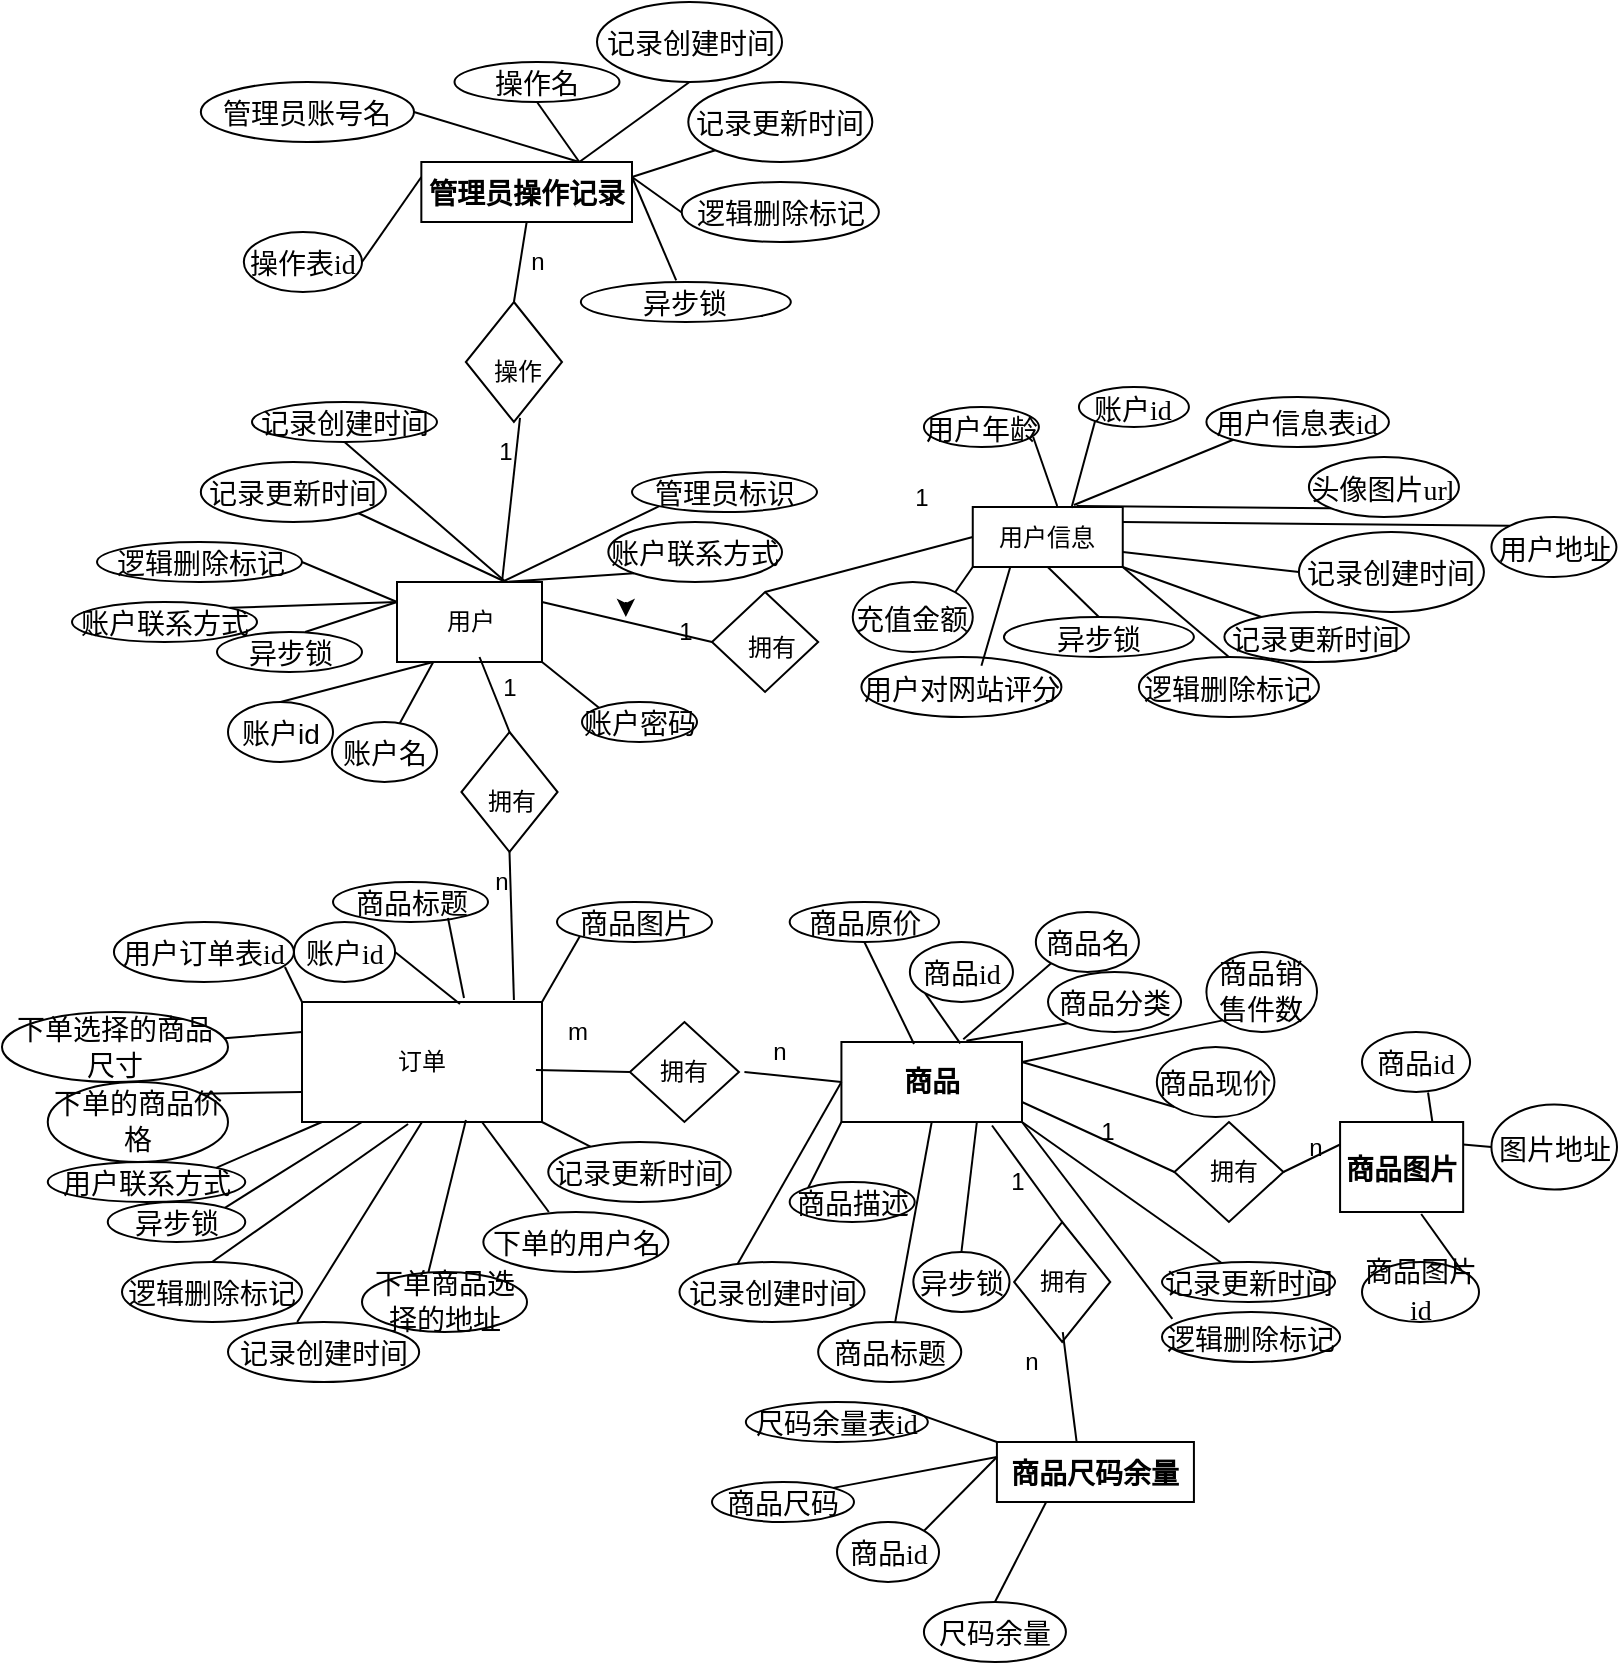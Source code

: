 <mxfile version="16.5.1" type="device"><diagram id="R2lEEEUBdFMjLlhIrx00" name="Page-1"><mxGraphModel dx="1139" dy="856" grid="1" gridSize="10" guides="1" tooltips="1" connect="1" arrows="1" fold="1" page="1" pageScale="1" pageWidth="850" pageHeight="1100" math="0" shadow="0" extFonts="Permanent Marker^https://fonts.googleapis.com/css?family=Permanent+Marker"><root><mxCell id="0"/><mxCell id="1" parent="0"/><mxCell id="d8ivQ2dMk-lXe_1JX9zp-1" value="用户" style="rounded=0;whiteSpace=wrap;html=1;" parent="1" vertex="1"><mxGeometry x="207.5" y="490" width="72.5" height="40" as="geometry"/></mxCell><mxCell id="d8ivQ2dMk-lXe_1JX9zp-4" value="" style="endArrow=none;html=1;rounded=0;entryX=0.25;entryY=1;entryDx=0;entryDy=0;exitX=0.5;exitY=0;exitDx=0;exitDy=0;" parent="1" source="d8ivQ2dMk-lXe_1JX9zp-5" target="d8ivQ2dMk-lXe_1JX9zp-1" edge="1"><mxGeometry width="50" height="50" relative="1" as="geometry"><mxPoint x="207.5" y="670" as="sourcePoint"/><mxPoint x="477.5" y="690" as="targetPoint"/></mxGeometry></mxCell><mxCell id="d8ivQ2dMk-lXe_1JX9zp-5" value="&lt;span style=&quot;font-size: 10.5pt&quot;&gt;账户id&lt;/span&gt;&lt;span style=&quot;font-size: medium&quot;&gt;&lt;/span&gt;" style="ellipse;whiteSpace=wrap;html=1;" parent="1" vertex="1"><mxGeometry x="123" y="550" width="52.5" height="30" as="geometry"/></mxCell><mxCell id="d8ivQ2dMk-lXe_1JX9zp-6" value="&lt;span style=&quot;font-size: 10.5pt&quot;&gt;账户名&lt;/span&gt;&lt;span style=&quot;font-size: medium&quot;&gt;&lt;/span&gt;" style="ellipse;whiteSpace=wrap;html=1;" parent="1" vertex="1"><mxGeometry x="175" y="560" width="52.5" height="30" as="geometry"/></mxCell><mxCell id="d8ivQ2dMk-lXe_1JX9zp-7" value="&lt;span style=&quot;font-size: 10.5pt&quot;&gt;账户密码&lt;/span&gt;&lt;span style=&quot;font-size: medium&quot;&gt;&lt;/span&gt;" style="ellipse;whiteSpace=wrap;html=1;" parent="1" vertex="1"><mxGeometry x="300" y="550" width="57.5" height="20" as="geometry"/></mxCell><mxCell id="d8ivQ2dMk-lXe_1JX9zp-8" value="&lt;span style=&quot;font-size: 10.5pt&quot;&gt;账户联系方式&lt;/span&gt;&lt;span style=&quot;font-size: medium&quot;&gt;&lt;/span&gt;" style="ellipse;whiteSpace=wrap;html=1;" parent="1" vertex="1"><mxGeometry x="313.17" y="460" width="86.83" height="30" as="geometry"/></mxCell><mxCell id="d8ivQ2dMk-lXe_1JX9zp-9" value="" style="endArrow=none;html=1;rounded=0;entryX=0.25;entryY=1;entryDx=0;entryDy=0;" parent="1" source="d8ivQ2dMk-lXe_1JX9zp-6" edge="1" target="d8ivQ2dMk-lXe_1JX9zp-1"><mxGeometry width="50" height="50" relative="1" as="geometry"><mxPoint x="117.5" y="640" as="sourcePoint"/><mxPoint x="237.5" y="550" as="targetPoint"/></mxGeometry></mxCell><mxCell id="d8ivQ2dMk-lXe_1JX9zp-10" value="" style="endArrow=none;html=1;rounded=0;exitX=0;exitY=0;exitDx=0;exitDy=0;entryX=1;entryY=1;entryDx=0;entryDy=0;" parent="1" source="d8ivQ2dMk-lXe_1JX9zp-7" target="d8ivQ2dMk-lXe_1JX9zp-1" edge="1"><mxGeometry width="50" height="50" relative="1" as="geometry"><mxPoint x="127.5" y="650" as="sourcePoint"/><mxPoint x="247.5" y="540" as="targetPoint"/></mxGeometry></mxCell><mxCell id="d8ivQ2dMk-lXe_1JX9zp-11" value="" style="endArrow=none;html=1;rounded=0;entryX=0.75;entryY=0;entryDx=0;entryDy=0;exitX=0;exitY=1;exitDx=0;exitDy=0;" parent="1" source="d8ivQ2dMk-lXe_1JX9zp-8" target="d8ivQ2dMk-lXe_1JX9zp-1" edge="1"><mxGeometry width="50" height="50" relative="1" as="geometry"><mxPoint x="137.5" y="660" as="sourcePoint"/><mxPoint x="257.5" y="580" as="targetPoint"/></mxGeometry></mxCell><mxCell id="d8ivQ2dMk-lXe_1JX9zp-12" value="&lt;span style=&quot;font-size: 10.5pt&quot;&gt;管理员标识&lt;/span&gt;&lt;span style=&quot;font-size: medium&quot;&gt;&lt;/span&gt;" style="ellipse;whiteSpace=wrap;html=1;" parent="1" vertex="1"><mxGeometry x="325" y="435" width="92.5" height="20" as="geometry"/></mxCell><mxCell id="d8ivQ2dMk-lXe_1JX9zp-13" value="" style="endArrow=none;html=1;rounded=0;exitX=0;exitY=1;exitDx=0;exitDy=0;" parent="1" source="d8ivQ2dMk-lXe_1JX9zp-12" edge="1"><mxGeometry width="50" height="50" relative="1" as="geometry"><mxPoint x="307.5" y="430" as="sourcePoint"/><mxPoint x="260" y="490" as="targetPoint"/></mxGeometry></mxCell><mxCell id="d8ivQ2dMk-lXe_1JX9zp-14" value="&lt;span style=&quot;font-size: 10.5pt&quot;&gt;逻辑删除标记&lt;/span&gt;&lt;span style=&quot;font-size: medium&quot;&gt;&lt;/span&gt;" style="ellipse;whiteSpace=wrap;html=1;" parent="1" vertex="1"><mxGeometry x="57.5" y="470" width="102.5" height="20" as="geometry"/></mxCell><mxCell id="d8ivQ2dMk-lXe_1JX9zp-15" value="" style="endArrow=none;html=1;rounded=0;entryX=0;entryY=0.25;entryDx=0;entryDy=0;exitX=1;exitY=0.5;exitDx=0;exitDy=0;" parent="1" source="d8ivQ2dMk-lXe_1JX9zp-14" target="d8ivQ2dMk-lXe_1JX9zp-1" edge="1"><mxGeometry width="50" height="50" relative="1" as="geometry"><mxPoint x="355.46" y="743" as="sourcePoint"/><mxPoint x="537.5" y="627" as="targetPoint"/></mxGeometry></mxCell><mxCell id="d8ivQ2dMk-lXe_1JX9zp-16" value="&lt;span style=&quot;font-size: 10.5pt&quot;&gt;账户联系方式&lt;/span&gt;&lt;span style=&quot;font-size: medium&quot;&gt;&lt;/span&gt;" style="ellipse;whiteSpace=wrap;html=1;" parent="1" vertex="1"><mxGeometry x="45" y="500" width="92.5" height="20" as="geometry"/></mxCell><mxCell id="d8ivQ2dMk-lXe_1JX9zp-17" value="" style="endArrow=none;html=1;rounded=0;exitX=1;exitY=0;exitDx=0;exitDy=0;entryX=0;entryY=0.25;entryDx=0;entryDy=0;" parent="1" source="d8ivQ2dMk-lXe_1JX9zp-16" target="d8ivQ2dMk-lXe_1JX9zp-1" edge="1"><mxGeometry width="50" height="50" relative="1" as="geometry"><mxPoint x="235.46" y="799" as="sourcePoint"/><mxPoint x="417.5" y="683" as="targetPoint"/></mxGeometry></mxCell><mxCell id="d8ivQ2dMk-lXe_1JX9zp-18" value="&lt;span style=&quot;font-size: 10.5pt&quot;&gt;记录更新时间&lt;/span&gt;&lt;span style=&quot;font-size: medium&quot;&gt;&lt;/span&gt;" style="ellipse;whiteSpace=wrap;html=1;" parent="1" vertex="1"><mxGeometry x="109.42" y="430" width="92.5" height="30" as="geometry"/></mxCell><mxCell id="d8ivQ2dMk-lXe_1JX9zp-19" value="" style="endArrow=none;html=1;rounded=0;entryX=0.75;entryY=0;entryDx=0;entryDy=0;exitX=1;exitY=1;exitDx=0;exitDy=0;" parent="1" source="d8ivQ2dMk-lXe_1JX9zp-18" target="d8ivQ2dMk-lXe_1JX9zp-1" edge="1"><mxGeometry width="50" height="50" relative="1" as="geometry"><mxPoint x="364.44" y="636" as="sourcePoint"/><mxPoint x="546.48" y="520" as="targetPoint"/></mxGeometry></mxCell><mxCell id="d8ivQ2dMk-lXe_1JX9zp-20" value="&lt;span style=&quot;font-size: 10.5pt&quot;&gt;记录创建时间&lt;/span&gt;&lt;span style=&quot;font-size: medium&quot;&gt;&lt;/span&gt;" style="ellipse;whiteSpace=wrap;html=1;" parent="1" vertex="1"><mxGeometry x="135" y="400" width="92.5" height="20" as="geometry"/></mxCell><mxCell id="d8ivQ2dMk-lXe_1JX9zp-21" value="" style="endArrow=none;html=1;rounded=0;entryX=0.75;entryY=0;entryDx=0;entryDy=0;exitX=0.5;exitY=1;exitDx=0;exitDy=0;" parent="1" source="d8ivQ2dMk-lXe_1JX9zp-20" target="d8ivQ2dMk-lXe_1JX9zp-1" edge="1"><mxGeometry width="50" height="50" relative="1" as="geometry"><mxPoint x="395.46" y="566" as="sourcePoint"/><mxPoint x="577.5" y="450" as="targetPoint"/><Array as="points"/></mxGeometry></mxCell><mxCell id="d8ivQ2dMk-lXe_1JX9zp-22" value="&lt;span style=&quot;font-size: 10.5pt&quot;&gt;异步锁&lt;/span&gt;&lt;span style=&quot;font-size: medium&quot;&gt;&lt;/span&gt;" style="ellipse;whiteSpace=wrap;html=1;" parent="1" vertex="1"><mxGeometry x="117.5" y="515" width="72.5" height="20" as="geometry"/></mxCell><mxCell id="d8ivQ2dMk-lXe_1JX9zp-23" value="" style="endArrow=none;html=1;rounded=0;entryX=0;entryY=0.25;entryDx=0;entryDy=0;exitX=0.608;exitY=0;exitDx=0;exitDy=0;exitPerimeter=0;" parent="1" source="d8ivQ2dMk-lXe_1JX9zp-22" target="d8ivQ2dMk-lXe_1JX9zp-1" edge="1"><mxGeometry width="50" height="50" relative="1" as="geometry"><mxPoint x="165.46" y="946" as="sourcePoint"/><mxPoint x="347.5" y="830" as="targetPoint"/></mxGeometry></mxCell><mxCell id="d8ivQ2dMk-lXe_1JX9zp-24" value="用户信息" style="rounded=0;whiteSpace=wrap;html=1;" parent="1" vertex="1"><mxGeometry x="495.38" y="452.5" width="75" height="30" as="geometry"/></mxCell><mxCell id="d8ivQ2dMk-lXe_1JX9zp-25" value="&lt;span style=&quot;font-size: 10.5pt&quot;&gt;账户&lt;/span&gt;&lt;span lang=&quot;EN-US&quot; style=&quot;font-size: 10.5pt ; font-family: &amp;#34;time new roman&amp;#34; , serif&quot;&gt;id&lt;/span&gt;&lt;span style=&quot;font-size: medium&quot;&gt;&lt;/span&gt;" style="ellipse;whiteSpace=wrap;html=1;" parent="1" vertex="1"><mxGeometry x="548.46" y="392.5" width="55" height="20" as="geometry"/></mxCell><mxCell id="d8ivQ2dMk-lXe_1JX9zp-26" value="" style="endArrow=none;html=1;rounded=0;entryX=0.658;entryY=0.017;entryDx=0;entryDy=0;exitX=0;exitY=1;exitDx=0;exitDy=0;entryPerimeter=0;" parent="1" source="d8ivQ2dMk-lXe_1JX9zp-25" target="d8ivQ2dMk-lXe_1JX9zp-24" edge="1"><mxGeometry width="50" height="50" relative="1" as="geometry"><mxPoint x="370.96" y="542.5" as="sourcePoint"/><mxPoint x="523.46" y="372.5" as="targetPoint"/></mxGeometry></mxCell><mxCell id="d8ivQ2dMk-lXe_1JX9zp-27" value="&lt;span style=&quot;font-size: 10.5pt&quot;&gt;用户信息表&lt;/span&gt;&lt;span lang=&quot;EN-US&quot; style=&quot;font-size: 10.5pt ; font-family: &amp;#34;time new roman&amp;#34; , serif&quot;&gt;id&lt;/span&gt;&lt;span style=&quot;font-size: medium&quot;&gt;&lt;/span&gt;" style="ellipse;whiteSpace=wrap;html=1;" parent="1" vertex="1"><mxGeometry x="612.21" y="397.5" width="91.25" height="25" as="geometry"/></mxCell><mxCell id="d8ivQ2dMk-lXe_1JX9zp-28" value="" style="endArrow=none;html=1;rounded=0;entryX=0.675;entryY=-0.033;entryDx=0;entryDy=0;exitX=0;exitY=1;exitDx=0;exitDy=0;entryPerimeter=0;" parent="1" source="d8ivQ2dMk-lXe_1JX9zp-27" target="d8ivQ2dMk-lXe_1JX9zp-24" edge="1"><mxGeometry width="50" height="50" relative="1" as="geometry"><mxPoint x="418.46" y="582.5" as="sourcePoint"/><mxPoint x="570.96" y="412.5" as="targetPoint"/></mxGeometry></mxCell><mxCell id="d8ivQ2dMk-lXe_1JX9zp-29" value="&lt;span style=&quot;font-size: 10.5pt&quot;&gt;用户地址&lt;/span&gt;&lt;span style=&quot;font-size: medium&quot;&gt;&lt;/span&gt;" style="ellipse;whiteSpace=wrap;html=1;" parent="1" vertex="1"><mxGeometry x="754.71" y="457.5" width="62.5" height="30" as="geometry"/></mxCell><mxCell id="d8ivQ2dMk-lXe_1JX9zp-30" value="" style="endArrow=none;html=1;rounded=0;entryX=1;entryY=0.25;entryDx=0;entryDy=0;exitX=0;exitY=0;exitDx=0;exitDy=0;" parent="1" source="d8ivQ2dMk-lXe_1JX9zp-29" target="d8ivQ2dMk-lXe_1JX9zp-24" edge="1"><mxGeometry width="50" height="50" relative="1" as="geometry"><mxPoint x="763.46" y="450.5" as="sourcePoint"/><mxPoint x="690.96" y="502.5" as="targetPoint"/></mxGeometry></mxCell><mxCell id="d8ivQ2dMk-lXe_1JX9zp-31" value="&lt;span style=&quot;font-size: 10.5pt&quot;&gt;头像图片&lt;/span&gt;&lt;span lang=&quot;EN-US&quot; style=&quot;font-size: 10.5pt ; font-family: &amp;#34;time new roman&amp;#34; , serif&quot;&gt;url&lt;/span&gt;&lt;span style=&quot;font-size: medium&quot;&gt;&lt;/span&gt;" style="ellipse;whiteSpace=wrap;html=1;" parent="1" vertex="1"><mxGeometry x="663.46" y="427.5" width="75" height="30" as="geometry"/></mxCell><mxCell id="d8ivQ2dMk-lXe_1JX9zp-32" value="" style="endArrow=none;html=1;rounded=0;entryX=0.692;entryY=-0.017;entryDx=0;entryDy=0;exitX=0;exitY=1;exitDx=0;exitDy=0;entryPerimeter=0;" parent="1" source="d8ivQ2dMk-lXe_1JX9zp-31" target="d8ivQ2dMk-lXe_1JX9zp-24" edge="1"><mxGeometry width="50" height="50" relative="1" as="geometry"><mxPoint x="578.46" y="582.5" as="sourcePoint"/><mxPoint x="730.96" y="412.5" as="targetPoint"/></mxGeometry></mxCell><mxCell id="d8ivQ2dMk-lXe_1JX9zp-33" value="&lt;span style=&quot;font-size: 10.5pt&quot;&gt;记录创建时间&lt;/span&gt;&lt;span style=&quot;font-size: medium&quot;&gt;&lt;/span&gt;" style="ellipse;whiteSpace=wrap;html=1;" parent="1" vertex="1"><mxGeometry x="658.46" y="465" width="92.5" height="40" as="geometry"/></mxCell><mxCell id="d8ivQ2dMk-lXe_1JX9zp-34" value="" style="endArrow=none;html=1;rounded=0;entryX=1;entryY=0.75;entryDx=0;entryDy=0;exitX=0;exitY=0.5;exitDx=0;exitDy=0;" parent="1" source="d8ivQ2dMk-lXe_1JX9zp-33" target="d8ivQ2dMk-lXe_1JX9zp-24" edge="1"><mxGeometry width="50" height="50" relative="1" as="geometry"><mxPoint x="688.46" y="712.5" as="sourcePoint"/><mxPoint x="840.96" y="542.5" as="targetPoint"/></mxGeometry></mxCell><mxCell id="d8ivQ2dMk-lXe_1JX9zp-35" value="&lt;span style=&quot;font-size: 10.5pt&quot;&gt;记录更新时间&lt;/span&gt;&lt;span style=&quot;font-size: medium&quot;&gt;&lt;/span&gt;" style="ellipse;whiteSpace=wrap;html=1;" parent="1" vertex="1"><mxGeometry x="621.21" y="505" width="92.25" height="25" as="geometry"/></mxCell><mxCell id="d8ivQ2dMk-lXe_1JX9zp-36" value="" style="endArrow=none;html=1;rounded=0;entryX=1;entryY=1;entryDx=0;entryDy=0;" parent="1" source="d8ivQ2dMk-lXe_1JX9zp-35" target="d8ivQ2dMk-lXe_1JX9zp-24" edge="1"><mxGeometry width="50" height="50" relative="1" as="geometry"><mxPoint x="588.46" y="832.5" as="sourcePoint"/><mxPoint x="740.96" y="662.5" as="targetPoint"/></mxGeometry></mxCell><mxCell id="d8ivQ2dMk-lXe_1JX9zp-37" value="&lt;span style=&quot;font-size: 10.5pt&quot;&gt;用户对网站评分&lt;/span&gt;&lt;span style=&quot;font-size: medium&quot;&gt;&lt;/span&gt;" style="ellipse;whiteSpace=wrap;html=1;" parent="1" vertex="1"><mxGeometry x="439.71" y="527.5" width="100" height="30" as="geometry"/></mxCell><mxCell id="d8ivQ2dMk-lXe_1JX9zp-38" value="" style="endArrow=none;html=1;rounded=0;entryX=0.25;entryY=1;entryDx=0;entryDy=0;exitX=0.6;exitY=0.146;exitDx=0;exitDy=0;exitPerimeter=0;" parent="1" source="d8ivQ2dMk-lXe_1JX9zp-37" target="d8ivQ2dMk-lXe_1JX9zp-24" edge="1"><mxGeometry width="50" height="50" relative="1" as="geometry"><mxPoint x="488.46" y="792.5" as="sourcePoint"/><mxPoint x="640.96" y="622.5" as="targetPoint"/></mxGeometry></mxCell><mxCell id="d8ivQ2dMk-lXe_1JX9zp-41" value="&lt;span style=&quot;font-size: 10.5pt&quot;&gt;逻辑删除标记&lt;/span&gt;&lt;span style=&quot;font-size: medium&quot;&gt;&lt;/span&gt;" style="ellipse;whiteSpace=wrap;html=1;" parent="1" vertex="1"><mxGeometry x="578.46" y="527.5" width="90" height="30" as="geometry"/></mxCell><mxCell id="d8ivQ2dMk-lXe_1JX9zp-42" value="" style="endArrow=none;html=1;rounded=0;entryX=1;entryY=1;entryDx=0;entryDy=0;exitX=0.5;exitY=0;exitDx=0;exitDy=0;" parent="1" source="d8ivQ2dMk-lXe_1JX9zp-41" target="d8ivQ2dMk-lXe_1JX9zp-24" edge="1"><mxGeometry width="50" height="50" relative="1" as="geometry"><mxPoint x="442.21" y="922.5" as="sourcePoint"/><mxPoint x="594.71" y="752.5" as="targetPoint"/></mxGeometry></mxCell><mxCell id="d8ivQ2dMk-lXe_1JX9zp-43" value="&lt;span style=&quot;font-size: 10.5pt&quot;&gt;异步锁&lt;/span&gt;&lt;span style=&quot;font-size: medium&quot;&gt;&lt;/span&gt;" style="ellipse;whiteSpace=wrap;html=1;" parent="1" vertex="1"><mxGeometry x="510.96" y="507.5" width="95" height="20" as="geometry"/></mxCell><mxCell id="d8ivQ2dMk-lXe_1JX9zp-44" value="" style="endArrow=none;html=1;rounded=0;entryX=0.5;entryY=1;entryDx=0;entryDy=0;exitX=0.5;exitY=0;exitDx=0;exitDy=0;" parent="1" source="d8ivQ2dMk-lXe_1JX9zp-43" target="d8ivQ2dMk-lXe_1JX9zp-24" edge="1"><mxGeometry width="50" height="50" relative="1" as="geometry"><mxPoint x="738.46" y="892.5" as="sourcePoint"/><mxPoint x="890.96" y="722.5" as="targetPoint"/></mxGeometry></mxCell><mxCell id="d8ivQ2dMk-lXe_1JX9zp-45" value="&lt;span style=&quot;font-size: 10.5pt&quot;&gt;充值金额&lt;/span&gt;&lt;span style=&quot;font-size: medium&quot;&gt;&lt;/span&gt;" style="ellipse;whiteSpace=wrap;html=1;" parent="1" vertex="1"><mxGeometry x="435.38" y="490" width="60" height="35" as="geometry"/></mxCell><mxCell id="d8ivQ2dMk-lXe_1JX9zp-46" value="" style="endArrow=none;html=1;rounded=0;exitX=1;exitY=0;exitDx=0;exitDy=0;entryX=0;entryY=1;entryDx=0;entryDy=0;" parent="1" source="d8ivQ2dMk-lXe_1JX9zp-45" edge="1" target="d8ivQ2dMk-lXe_1JX9zp-24"><mxGeometry width="50" height="50" relative="1" as="geometry"><mxPoint x="288.46" y="782.5" as="sourcePoint"/><mxPoint x="690.96" y="482.5" as="targetPoint"/></mxGeometry></mxCell><mxCell id="d8ivQ2dMk-lXe_1JX9zp-47" value="&lt;span style=&quot;font-size: 10.5pt&quot;&gt;用户年龄&lt;/span&gt;&lt;span style=&quot;font-size: medium&quot;&gt;&lt;/span&gt;" style="ellipse;whiteSpace=wrap;html=1;" parent="1" vertex="1"><mxGeometry x="470.96" y="402.5" width="57.5" height="20" as="geometry"/></mxCell><mxCell id="d8ivQ2dMk-lXe_1JX9zp-48" value="" style="endArrow=none;html=1;rounded=0;entryX=0.563;entryY=-0.017;entryDx=0;entryDy=0;exitX=0.95;exitY=0.75;exitDx=0;exitDy=0;exitPerimeter=0;entryPerimeter=0;" parent="1" source="d8ivQ2dMk-lXe_1JX9zp-47" target="d8ivQ2dMk-lXe_1JX9zp-24" edge="1"><mxGeometry width="50" height="50" relative="1" as="geometry"><mxPoint x="228.46" y="682.5" as="sourcePoint"/><mxPoint x="380.96" y="512.5" as="targetPoint"/></mxGeometry></mxCell><mxCell id="d8ivQ2dMk-lXe_1JX9zp-50" value="&lt;div&gt;订单&lt;/div&gt;&lt;span style=&quot;font-size: medium&quot;&gt;&lt;/span&gt;" style="rounded=0;whiteSpace=wrap;html=1;" parent="1" vertex="1"><mxGeometry x="160" y="700" width="120" height="60" as="geometry"/></mxCell><mxCell id="d8ivQ2dMk-lXe_1JX9zp-51" value="&lt;span style=&quot;font-size: 10.5pt&quot;&gt;账户&lt;/span&gt;&lt;span lang=&quot;EN-US&quot; style=&quot;font-size: 10.5pt ; font-family: &amp;#34;time new roman&amp;#34; , serif&quot;&gt;id&lt;/span&gt;&lt;span style=&quot;font-size: medium&quot;&gt;&lt;/span&gt;" style="ellipse;whiteSpace=wrap;html=1;" parent="1" vertex="1"><mxGeometry x="155.96" y="660" width="50.58" height="30" as="geometry"/></mxCell><mxCell id="d8ivQ2dMk-lXe_1JX9zp-52" value="" style="endArrow=none;html=1;rounded=0;entryX=0.658;entryY=0.017;entryDx=0;entryDy=0;exitX=1;exitY=0.5;exitDx=0;exitDy=0;entryPerimeter=0;" parent="1" source="d8ivQ2dMk-lXe_1JX9zp-51" target="d8ivQ2dMk-lXe_1JX9zp-50" edge="1"><mxGeometry width="50" height="50" relative="1" as="geometry"><mxPoint x="-157.5" y="1020" as="sourcePoint"/><mxPoint x="-5" y="850" as="targetPoint"/></mxGeometry></mxCell><mxCell id="d8ivQ2dMk-lXe_1JX9zp-53" value="&lt;span style=&quot;font-size: 10.5pt&quot;&gt;商品标题&lt;/span&gt;&lt;span style=&quot;font-size: medium&quot;&gt;&lt;/span&gt;" style="ellipse;whiteSpace=wrap;html=1;" parent="1" vertex="1"><mxGeometry x="175.5" y="640" width="77.5" height="20" as="geometry"/></mxCell><mxCell id="d8ivQ2dMk-lXe_1JX9zp-54" value="" style="endArrow=none;html=1;rounded=0;entryX=0.675;entryY=-0.033;entryDx=0;entryDy=0;exitX=0.742;exitY=0.9;exitDx=0;exitDy=0;entryPerimeter=0;exitPerimeter=0;" parent="1" source="d8ivQ2dMk-lXe_1JX9zp-53" target="d8ivQ2dMk-lXe_1JX9zp-50" edge="1"><mxGeometry width="50" height="50" relative="1" as="geometry"><mxPoint x="-110" y="1060" as="sourcePoint"/><mxPoint x="42.5" y="890" as="targetPoint"/></mxGeometry></mxCell><mxCell id="d8ivQ2dMk-lXe_1JX9zp-55" value="&lt;span style=&quot;font-size: 10.5pt&quot;&gt;下单商品选择的地址&lt;/span&gt;&lt;span style=&quot;font-size: medium&quot;&gt;&lt;/span&gt;" style="ellipse;whiteSpace=wrap;html=1;" parent="1" vertex="1"><mxGeometry x="190" y="835" width="82.5" height="30" as="geometry"/></mxCell><mxCell id="d8ivQ2dMk-lXe_1JX9zp-56" value="" style="endArrow=none;html=1;rounded=0;entryX=0.683;entryY=0.983;entryDx=0;entryDy=0;exitX=0.403;exitY=0;exitDx=0;exitDy=0;entryPerimeter=0;exitPerimeter=0;" parent="1" source="d8ivQ2dMk-lXe_1JX9zp-55" target="d8ivQ2dMk-lXe_1JX9zp-50" edge="1"><mxGeometry width="50" height="50" relative="1" as="geometry"><mxPoint x="10" y="1150" as="sourcePoint"/><mxPoint x="162.5" y="980" as="targetPoint"/></mxGeometry></mxCell><mxCell id="d8ivQ2dMk-lXe_1JX9zp-57" value="&lt;span style=&quot;font-size: 10.5pt&quot;&gt;商品图片&lt;/span&gt;&lt;span style=&quot;font-size: medium&quot;&gt;&lt;/span&gt;" style="ellipse;whiteSpace=wrap;html=1;" parent="1" vertex="1"><mxGeometry x="287.5" y="650" width="77.5" height="20" as="geometry"/></mxCell><mxCell id="d8ivQ2dMk-lXe_1JX9zp-58" value="" style="endArrow=none;html=1;rounded=0;entryX=1;entryY=0;entryDx=0;entryDy=0;exitX=0;exitY=1;exitDx=0;exitDy=0;" parent="1" source="d8ivQ2dMk-lXe_1JX9zp-57" target="d8ivQ2dMk-lXe_1JX9zp-50" edge="1"><mxGeometry width="50" height="50" relative="1" as="geometry"><mxPoint x="50" y="1060" as="sourcePoint"/><mxPoint x="202.5" y="890" as="targetPoint"/></mxGeometry></mxCell><mxCell id="d8ivQ2dMk-lXe_1JX9zp-59" value="&lt;span style=&quot;font-size: 10.5pt&quot;&gt;下单的用户名&lt;/span&gt;&lt;span style=&quot;font-size: medium&quot;&gt;&lt;/span&gt;" style="ellipse;whiteSpace=wrap;html=1;" parent="1" vertex="1"><mxGeometry x="250.67" y="805" width="92.5" height="30" as="geometry"/></mxCell><mxCell id="d8ivQ2dMk-lXe_1JX9zp-60" value="" style="endArrow=none;html=1;rounded=0;entryX=0.75;entryY=1;entryDx=0;entryDy=0;exitX=0.354;exitY=0;exitDx=0;exitDy=0;exitPerimeter=0;" parent="1" source="d8ivQ2dMk-lXe_1JX9zp-59" target="d8ivQ2dMk-lXe_1JX9zp-50" edge="1"><mxGeometry width="50" height="50" relative="1" as="geometry"><mxPoint x="160" y="1190" as="sourcePoint"/><mxPoint x="312.5" y="1020" as="targetPoint"/></mxGeometry></mxCell><mxCell id="d8ivQ2dMk-lXe_1JX9zp-61" value="&lt;span style=&quot;font-size: 10.5pt&quot;&gt;记录更新时间&lt;/span&gt;&lt;span style=&quot;font-size: medium&quot;&gt;&lt;/span&gt;" style="ellipse;whiteSpace=wrap;html=1;" parent="1" vertex="1"><mxGeometry x="283.13" y="770" width="91.25" height="30" as="geometry"/></mxCell><mxCell id="d8ivQ2dMk-lXe_1JX9zp-62" value="" style="endArrow=none;html=1;rounded=0;entryX=1;entryY=1;entryDx=0;entryDy=0;" parent="1" source="d8ivQ2dMk-lXe_1JX9zp-61" target="d8ivQ2dMk-lXe_1JX9zp-50" edge="1"><mxGeometry width="50" height="50" relative="1" as="geometry"><mxPoint x="60" y="1310" as="sourcePoint"/><mxPoint x="212.5" y="1140" as="targetPoint"/></mxGeometry></mxCell><mxCell id="d8ivQ2dMk-lXe_1JX9zp-63" value="&lt;span style=&quot;font-size: 10.5pt&quot;&gt;用户联系方式&lt;/span&gt;&lt;span style=&quot;font-size: medium&quot;&gt;&lt;/span&gt;" style="ellipse;whiteSpace=wrap;html=1;" parent="1" vertex="1"><mxGeometry x="32.88" y="780" width="98.75" height="20" as="geometry"/></mxCell><mxCell id="d8ivQ2dMk-lXe_1JX9zp-64" value="" style="endArrow=none;html=1;rounded=0;entryX=0.083;entryY=1;entryDx=0;entryDy=0;exitX=1;exitY=0;exitDx=0;exitDy=0;entryPerimeter=0;" parent="1" source="d8ivQ2dMk-lXe_1JX9zp-63" target="d8ivQ2dMk-lXe_1JX9zp-50" edge="1"><mxGeometry width="50" height="50" relative="1" as="geometry"><mxPoint x="-40" y="1270" as="sourcePoint"/><mxPoint x="112.5" y="1100" as="targetPoint"/></mxGeometry></mxCell><mxCell id="d8ivQ2dMk-lXe_1JX9zp-65" value="&lt;span style=&quot;font-size: 10.5pt&quot;&gt;逻辑删除标记&lt;/span&gt;&lt;span style=&quot;font-size: medium&quot;&gt;&lt;/span&gt;" style="ellipse;whiteSpace=wrap;html=1;" parent="1" vertex="1"><mxGeometry x="70" y="830" width="90" height="30" as="geometry"/></mxCell><mxCell id="d8ivQ2dMk-lXe_1JX9zp-66" value="" style="endArrow=none;html=1;rounded=0;entryX=0.442;entryY=1.017;entryDx=0;entryDy=0;exitX=0.5;exitY=0;exitDx=0;exitDy=0;entryPerimeter=0;" parent="1" source="d8ivQ2dMk-lXe_1JX9zp-65" target="d8ivQ2dMk-lXe_1JX9zp-50" edge="1"><mxGeometry width="50" height="50" relative="1" as="geometry"><mxPoint x="-86.25" y="1400" as="sourcePoint"/><mxPoint x="66.25" y="1230" as="targetPoint"/></mxGeometry></mxCell><mxCell id="d8ivQ2dMk-lXe_1JX9zp-67" value="&lt;span style=&quot;font-size: 10.5pt&quot;&gt;异步锁&lt;/span&gt;&lt;span style=&quot;font-size: medium&quot;&gt;&lt;/span&gt;" style="ellipse;whiteSpace=wrap;html=1;" parent="1" vertex="1"><mxGeometry x="62.88" y="800" width="68.75" height="20" as="geometry"/></mxCell><mxCell id="d8ivQ2dMk-lXe_1JX9zp-68" value="" style="endArrow=none;html=1;rounded=0;entryX=0.25;entryY=1;entryDx=0;entryDy=0;exitX=1;exitY=0;exitDx=0;exitDy=0;" parent="1" source="d8ivQ2dMk-lXe_1JX9zp-67" target="d8ivQ2dMk-lXe_1JX9zp-50" edge="1"><mxGeometry width="50" height="50" relative="1" as="geometry"><mxPoint x="210" y="1370" as="sourcePoint"/><mxPoint x="362.5" y="1200" as="targetPoint"/></mxGeometry></mxCell><mxCell id="d8ivQ2dMk-lXe_1JX9zp-69" value="&lt;span style=&quot;font-size: 10.5pt&quot;&gt;下单的商品价格&lt;/span&gt;&lt;span style=&quot;font-size: medium&quot;&gt;&lt;/span&gt;" style="ellipse;whiteSpace=wrap;html=1;" parent="1" vertex="1"><mxGeometry x="32.88" y="740" width="90.12" height="40" as="geometry"/></mxCell><mxCell id="d8ivQ2dMk-lXe_1JX9zp-70" value="" style="endArrow=none;html=1;rounded=0;exitX=1;exitY=0;exitDx=0;exitDy=0;entryX=0;entryY=0.75;entryDx=0;entryDy=0;" parent="1" source="d8ivQ2dMk-lXe_1JX9zp-69" edge="1" target="d8ivQ2dMk-lXe_1JX9zp-50"><mxGeometry width="50" height="50" relative="1" as="geometry"><mxPoint x="-240" y="1260" as="sourcePoint"/><mxPoint x="162.5" y="960" as="targetPoint"/></mxGeometry></mxCell><mxCell id="d8ivQ2dMk-lXe_1JX9zp-71" value="&lt;span style=&quot;font-size: 10.5pt&quot;&gt;用户订单表&lt;/span&gt;&lt;span lang=&quot;EN-US&quot; style=&quot;font-size: 10.5pt ; font-family: &amp;#34;time new roman&amp;#34; , serif&quot;&gt;id&lt;/span&gt;&lt;span style=&quot;font-size: medium&quot;&gt;&lt;/span&gt;" style="ellipse;whiteSpace=wrap;html=1;" parent="1" vertex="1"><mxGeometry x="65.96" y="660" width="90" height="30" as="geometry"/></mxCell><mxCell id="d8ivQ2dMk-lXe_1JX9zp-72" value="" style="endArrow=none;html=1;rounded=0;entryX=0;entryY=0;entryDx=0;entryDy=0;exitX=0.95;exitY=0.75;exitDx=0;exitDy=0;exitPerimeter=0;" parent="1" source="d8ivQ2dMk-lXe_1JX9zp-71" target="d8ivQ2dMk-lXe_1JX9zp-50" edge="1"><mxGeometry width="50" height="50" relative="1" as="geometry"><mxPoint x="-300" y="1160" as="sourcePoint"/><mxPoint x="-147.5" y="990" as="targetPoint"/></mxGeometry></mxCell><mxCell id="d8ivQ2dMk-lXe_1JX9zp-73" value="&lt;span style=&quot;font-size: 10.5pt&quot;&gt;下单选择的商品尺寸&lt;/span&gt;&lt;span style=&quot;font-size: medium&quot;&gt;&lt;/span&gt;" style="ellipse;whiteSpace=wrap;html=1;" parent="1" vertex="1"><mxGeometry x="10" y="705" width="113" height="35" as="geometry"/></mxCell><mxCell id="d8ivQ2dMk-lXe_1JX9zp-74" value="" style="endArrow=none;html=1;rounded=0;entryX=0;entryY=0.25;entryDx=0;entryDy=0;" parent="1" source="d8ivQ2dMk-lXe_1JX9zp-73" target="d8ivQ2dMk-lXe_1JX9zp-50" edge="1"><mxGeometry width="50" height="50" relative="1" as="geometry"><mxPoint x="-365" y="1240" as="sourcePoint"/><mxPoint x="37.5" y="940" as="targetPoint"/></mxGeometry></mxCell><mxCell id="LaXYB6zjN3Wov6LXACBz-1" value="&lt;div&gt;&lt;span style=&quot;font-size: 14px&quot;&gt;&lt;b&gt;商品&lt;/b&gt;&lt;/span&gt;&lt;/div&gt;" style="rounded=0;whiteSpace=wrap;html=1;" vertex="1" parent="1"><mxGeometry x="429.71" y="720" width="90.29" height="40" as="geometry"/></mxCell><mxCell id="LaXYB6zjN3Wov6LXACBz-2" value="&lt;span style=&quot;font-size: 10.5pt&quot;&gt;商品&lt;/span&gt;&lt;span lang=&quot;EN-US&quot; style=&quot;font-size: 10.5pt ; font-family: &amp;#34;time new roman&amp;#34; , serif&quot;&gt;id&lt;/span&gt;&lt;span style=&quot;font-size: medium&quot;&gt;&lt;/span&gt;" style="ellipse;whiteSpace=wrap;html=1;" vertex="1" parent="1"><mxGeometry x="463.94" y="670" width="51.54" height="30" as="geometry"/></mxCell><mxCell id="LaXYB6zjN3Wov6LXACBz-3" value="" style="endArrow=none;html=1;rounded=0;entryX=0.658;entryY=0.017;entryDx=0;entryDy=0;exitX=0;exitY=1;exitDx=0;exitDy=0;entryPerimeter=0;" edge="1" parent="1" source="LaXYB6zjN3Wov6LXACBz-2" target="LaXYB6zjN3Wov6LXACBz-1"><mxGeometry width="50" height="50" relative="1" as="geometry"><mxPoint x="330" y="1030" as="sourcePoint"/><mxPoint x="482.5" y="860" as="targetPoint"/></mxGeometry></mxCell><mxCell id="LaXYB6zjN3Wov6LXACBz-4" value="&lt;span style=&quot;font-size: 10.5pt&quot;&gt;商品名&lt;/span&gt;&lt;span style=&quot;font-size: medium&quot;&gt;&lt;/span&gt;" style="ellipse;whiteSpace=wrap;html=1;" vertex="1" parent="1"><mxGeometry x="526.92" y="655" width="51.54" height="30" as="geometry"/></mxCell><mxCell id="LaXYB6zjN3Wov6LXACBz-5" value="" style="endArrow=none;html=1;rounded=0;entryX=0.675;entryY=-0.033;entryDx=0;entryDy=0;exitX=0;exitY=1;exitDx=0;exitDy=0;entryPerimeter=0;" edge="1" parent="1" source="LaXYB6zjN3Wov6LXACBz-4" target="LaXYB6zjN3Wov6LXACBz-1"><mxGeometry width="50" height="50" relative="1" as="geometry"><mxPoint x="377.5" y="1070" as="sourcePoint"/><mxPoint x="530" y="900" as="targetPoint"/></mxGeometry></mxCell><mxCell id="LaXYB6zjN3Wov6LXACBz-6" value="&lt;span style=&quot;font-size: 10.5pt&quot;&gt;商品现价&lt;/span&gt;&lt;span style=&quot;font-size: medium&quot;&gt;&lt;/span&gt;" style="ellipse;whiteSpace=wrap;html=1;" vertex="1" parent="1"><mxGeometry x="587.42" y="722.5" width="58.79" height="35" as="geometry"/></mxCell><mxCell id="LaXYB6zjN3Wov6LXACBz-7" value="" style="endArrow=none;html=1;rounded=0;entryX=1;entryY=0.25;entryDx=0;entryDy=0;exitX=0;exitY=1;exitDx=0;exitDy=0;" edge="1" parent="1" source="LaXYB6zjN3Wov6LXACBz-6" target="LaXYB6zjN3Wov6LXACBz-1"><mxGeometry width="50" height="50" relative="1" as="geometry"><mxPoint x="497.5" y="1160" as="sourcePoint"/><mxPoint x="650" y="990" as="targetPoint"/></mxGeometry></mxCell><mxCell id="LaXYB6zjN3Wov6LXACBz-8" value="&lt;span style=&quot;font-size: 10.5pt&quot;&gt;商品分类&lt;/span&gt;&lt;span style=&quot;font-size: medium&quot;&gt;&lt;/span&gt;" style="ellipse;whiteSpace=wrap;html=1;" vertex="1" parent="1"><mxGeometry x="533" y="685" width="66.54" height="30" as="geometry"/></mxCell><mxCell id="LaXYB6zjN3Wov6LXACBz-9" value="" style="endArrow=none;html=1;rounded=0;entryX=0.692;entryY=-0.017;entryDx=0;entryDy=0;exitX=0;exitY=1;exitDx=0;exitDy=0;entryPerimeter=0;" edge="1" parent="1" source="LaXYB6zjN3Wov6LXACBz-8" target="LaXYB6zjN3Wov6LXACBz-1"><mxGeometry width="50" height="50" relative="1" as="geometry"><mxPoint x="537.5" y="1070" as="sourcePoint"/><mxPoint x="690" y="900" as="targetPoint"/></mxGeometry></mxCell><mxCell id="LaXYB6zjN3Wov6LXACBz-10" value="&lt;span style=&quot;font-size: 10.5pt&quot;&gt;商品销售件数&lt;/span&gt;&lt;span style=&quot;font-size: medium&quot;&gt;&lt;/span&gt;" style="ellipse;whiteSpace=wrap;html=1;" vertex="1" parent="1"><mxGeometry x="612.21" y="675" width="55.29" height="40" as="geometry"/></mxCell><mxCell id="LaXYB6zjN3Wov6LXACBz-11" value="" style="endArrow=none;html=1;rounded=0;entryX=1;entryY=0.25;entryDx=0;entryDy=0;exitX=0;exitY=1;exitDx=0;exitDy=0;" edge="1" parent="1" source="LaXYB6zjN3Wov6LXACBz-10" target="LaXYB6zjN3Wov6LXACBz-1"><mxGeometry width="50" height="50" relative="1" as="geometry"><mxPoint x="647.5" y="1200" as="sourcePoint"/><mxPoint x="800" y="1030" as="targetPoint"/></mxGeometry></mxCell><mxCell id="LaXYB6zjN3Wov6LXACBz-12" value="&lt;span style=&quot;font-size: 10.5pt&quot;&gt;记录更新时间&lt;/span&gt;&lt;span style=&quot;font-size: medium&quot;&gt;&lt;/span&gt;" style="ellipse;whiteSpace=wrap;html=1;" vertex="1" parent="1"><mxGeometry x="590" y="830" width="86.54" height="20" as="geometry"/></mxCell><mxCell id="LaXYB6zjN3Wov6LXACBz-13" value="" style="endArrow=none;html=1;rounded=0;entryX=1;entryY=1;entryDx=0;entryDy=0;" edge="1" parent="1" source="LaXYB6zjN3Wov6LXACBz-12" target="LaXYB6zjN3Wov6LXACBz-1"><mxGeometry width="50" height="50" relative="1" as="geometry"><mxPoint x="547.5" y="1320" as="sourcePoint"/><mxPoint x="700" y="1150" as="targetPoint"/></mxGeometry></mxCell><mxCell id="LaXYB6zjN3Wov6LXACBz-14" value="&lt;span style=&quot;font-size: 10.5pt&quot;&gt;商品标题&lt;/span&gt;&lt;span style=&quot;font-size: medium&quot;&gt;&lt;/span&gt;" style="ellipse;whiteSpace=wrap;html=1;" vertex="1" parent="1"><mxGeometry x="418.08" y="860" width="71.54" height="30" as="geometry"/></mxCell><mxCell id="LaXYB6zjN3Wov6LXACBz-15" value="" style="endArrow=none;html=1;rounded=0;entryX=0.5;entryY=1;entryDx=0;entryDy=0;" edge="1" parent="1" source="LaXYB6zjN3Wov6LXACBz-14" target="LaXYB6zjN3Wov6LXACBz-1"><mxGeometry width="50" height="50" relative="1" as="geometry"><mxPoint x="447.5" y="1280" as="sourcePoint"/><mxPoint x="600" y="1110" as="targetPoint"/><Array as="points"/></mxGeometry></mxCell><mxCell id="LaXYB6zjN3Wov6LXACBz-16" value="&lt;span style=&quot;font-size: 10.5pt&quot;&gt;逻辑删除标记&lt;/span&gt;&lt;span style=&quot;font-size: medium&quot;&gt;&lt;/span&gt;" style="ellipse;whiteSpace=wrap;html=1;" vertex="1" parent="1"><mxGeometry x="590" y="855" width="89.04" height="25" as="geometry"/></mxCell><mxCell id="LaXYB6zjN3Wov6LXACBz-17" value="" style="endArrow=none;html=1;rounded=0;entryX=1;entryY=1;entryDx=0;entryDy=0;exitX=0.058;exitY=0.138;exitDx=0;exitDy=0;exitPerimeter=0;" edge="1" parent="1" source="LaXYB6zjN3Wov6LXACBz-16" target="LaXYB6zjN3Wov6LXACBz-1"><mxGeometry width="50" height="50" relative="1" as="geometry"><mxPoint x="401.25" y="1410" as="sourcePoint"/><mxPoint x="553.75" y="1240" as="targetPoint"/></mxGeometry></mxCell><mxCell id="LaXYB6zjN3Wov6LXACBz-18" value="&lt;span style=&quot;font-size: 10.5pt&quot;&gt;异步锁&lt;/span&gt;&lt;span style=&quot;font-size: medium&quot;&gt;&lt;/span&gt;" style="ellipse;whiteSpace=wrap;html=1;" vertex="1" parent="1"><mxGeometry x="465.67" y="825" width="48.08" height="30" as="geometry"/></mxCell><mxCell id="LaXYB6zjN3Wov6LXACBz-19" value="" style="endArrow=none;html=1;rounded=0;entryX=0.75;entryY=1;entryDx=0;entryDy=0;exitX=0.5;exitY=0;exitDx=0;exitDy=0;" edge="1" parent="1" source="LaXYB6zjN3Wov6LXACBz-18" target="LaXYB6zjN3Wov6LXACBz-1"><mxGeometry width="50" height="50" relative="1" as="geometry"><mxPoint x="697.5" y="1380" as="sourcePoint"/><mxPoint x="850" y="1210" as="targetPoint"/></mxGeometry></mxCell><mxCell id="LaXYB6zjN3Wov6LXACBz-20" value="&lt;span style=&quot;font-size: 10.5pt&quot;&gt;商品描述&lt;/span&gt;&lt;span style=&quot;font-size: medium&quot;&gt;&lt;/span&gt;" style="ellipse;whiteSpace=wrap;html=1;" vertex="1" parent="1"><mxGeometry x="403.84" y="790" width="62.5" height="20" as="geometry"/></mxCell><mxCell id="LaXYB6zjN3Wov6LXACBz-21" value="" style="endArrow=none;html=1;rounded=0;exitX=0;exitY=0;exitDx=0;exitDy=0;entryX=0;entryY=1;entryDx=0;entryDy=0;" edge="1" parent="1" source="LaXYB6zjN3Wov6LXACBz-20" target="LaXYB6zjN3Wov6LXACBz-1"><mxGeometry width="50" height="50" relative="1" as="geometry"><mxPoint x="247.5" y="1270" as="sourcePoint"/><mxPoint x="650" y="970" as="targetPoint"/></mxGeometry></mxCell><mxCell id="LaXYB6zjN3Wov6LXACBz-24" value="&lt;span style=&quot;font-size: 10.5pt&quot;&gt;记录创建时间&lt;/span&gt;&lt;span style=&quot;font-size: medium&quot;&gt;&lt;/span&gt;" style="ellipse;whiteSpace=wrap;html=1;" vertex="1" parent="1"><mxGeometry x="123" y="860" width="95.58" height="30" as="geometry"/></mxCell><mxCell id="LaXYB6zjN3Wov6LXACBz-25" value="" style="endArrow=none;html=1;rounded=0;exitX=0.362;exitY=0;exitDx=0;exitDy=0;entryX=0.5;entryY=1;entryDx=0;entryDy=0;exitPerimeter=0;" edge="1" parent="1" source="LaXYB6zjN3Wov6LXACBz-24" target="d8ivQ2dMk-lXe_1JX9zp-50"><mxGeometry width="50" height="50" relative="1" as="geometry"><mxPoint x="90" y="1190" as="sourcePoint"/><mxPoint x="77.5" y="950" as="targetPoint"/></mxGeometry></mxCell><mxCell id="LaXYB6zjN3Wov6LXACBz-26" value="&lt;span style=&quot;font-size: 10.5pt&quot;&gt;记录创建时间&lt;/span&gt;&lt;span style=&quot;font-size: medium&quot;&gt;&lt;/span&gt;" style="ellipse;whiteSpace=wrap;html=1;" vertex="1" parent="1"><mxGeometry x="348.75" y="830" width="92.5" height="30" as="geometry"/></mxCell><mxCell id="LaXYB6zjN3Wov6LXACBz-27" value="" style="endArrow=none;html=1;rounded=0;exitX=0.314;exitY=0.033;exitDx=0;exitDy=0;entryX=0;entryY=0.5;entryDx=0;entryDy=0;exitPerimeter=0;" edge="1" parent="1" source="LaXYB6zjN3Wov6LXACBz-26" target="LaXYB6zjN3Wov6LXACBz-1"><mxGeometry width="50" height="50" relative="1" as="geometry"><mxPoint x="100" y="1200" as="sourcePoint"/><mxPoint x="170" y="940" as="targetPoint"/></mxGeometry></mxCell><mxCell id="LaXYB6zjN3Wov6LXACBz-31" value="&lt;span style=&quot;font-size: 10.5pt&quot;&gt;商品原价&lt;/span&gt;&lt;span style=&quot;font-size: medium&quot;&gt;&lt;/span&gt;" style="ellipse;whiteSpace=wrap;html=1;" vertex="1" parent="1"><mxGeometry x="403.84" y="650" width="74.67" height="20" as="geometry"/></mxCell><mxCell id="LaXYB6zjN3Wov6LXACBz-32" value="" style="endArrow=none;html=1;rounded=0;exitX=0.5;exitY=1;exitDx=0;exitDy=0;entryX=0.402;entryY=0.025;entryDx=0;entryDy=0;entryPerimeter=0;" edge="1" parent="1" source="LaXYB6zjN3Wov6LXACBz-31" target="LaXYB6zjN3Wov6LXACBz-1"><mxGeometry width="50" height="50" relative="1" as="geometry"><mxPoint x="70" y="1140" as="sourcePoint"/><mxPoint x="545" y="880" as="targetPoint"/></mxGeometry></mxCell><mxCell id="LaXYB6zjN3Wov6LXACBz-33" value="&lt;b style=&quot;font-size: medium&quot;&gt;&lt;span style=&quot;font-size: 10.5pt&quot;&gt;商品尺码余量&lt;/span&gt;&lt;/b&gt;&lt;span style=&quot;font-size: medium&quot;&gt;&lt;/span&gt;" style="rounded=0;whiteSpace=wrap;html=1;" vertex="1" parent="1"><mxGeometry x="507.46" y="920" width="98.5" height="30" as="geometry"/></mxCell><mxCell id="LaXYB6zjN3Wov6LXACBz-34" value="" style="endArrow=none;html=1;rounded=0;exitX=0.5;exitY=0;exitDx=0;exitDy=0;entryX=0.25;entryY=1;entryDx=0;entryDy=0;" edge="1" parent="1" source="LaXYB6zjN3Wov6LXACBz-35" target="LaXYB6zjN3Wov6LXACBz-33"><mxGeometry width="50" height="50" relative="1" as="geometry"><mxPoint x="313.33" y="1220" as="sourcePoint"/><mxPoint x="448.5" y="980" as="targetPoint"/></mxGeometry></mxCell><mxCell id="LaXYB6zjN3Wov6LXACBz-35" value="&lt;span style=&quot;font-size: 10.5pt&quot;&gt;尺码余量&lt;/span&gt;&lt;span style=&quot;font-size: medium&quot;&gt;&lt;/span&gt;" style="ellipse;whiteSpace=wrap;html=1;" vertex="1" parent="1"><mxGeometry x="470.96" y="1000" width="71" height="30" as="geometry"/></mxCell><mxCell id="LaXYB6zjN3Wov6LXACBz-42" value="&lt;span style=&quot;font-size: 10.5pt&quot;&gt;商品&lt;/span&gt;&lt;span lang=&quot;EN-US&quot; style=&quot;font-size: 10.5pt ; font-family: &amp;#34;time new roman&amp;#34; , serif&quot;&gt;id&lt;/span&gt;&lt;span style=&quot;font-size: medium&quot;&gt;&lt;/span&gt;" style="ellipse;whiteSpace=wrap;html=1;" vertex="1" parent="1"><mxGeometry x="427.51" y="960" width="51" height="30" as="geometry"/></mxCell><mxCell id="LaXYB6zjN3Wov6LXACBz-43" value="" style="endArrow=none;html=1;rounded=0;entryX=0;entryY=0.25;entryDx=0;entryDy=0;exitX=1;exitY=0;exitDx=0;exitDy=0;" edge="1" parent="1" source="LaXYB6zjN3Wov6LXACBz-42" target="LaXYB6zjN3Wov6LXACBz-33"><mxGeometry width="50" height="50" relative="1" as="geometry"><mxPoint x="470.27" y="1186" as="sourcePoint"/><mxPoint x="652.31" y="1070" as="targetPoint"/></mxGeometry></mxCell><mxCell id="LaXYB6zjN3Wov6LXACBz-44" value="&lt;span style=&quot;font-size: 10.5pt&quot;&gt;商品尺码&lt;/span&gt;&lt;span style=&quot;font-size: medium&quot;&gt;&lt;/span&gt;" style="ellipse;whiteSpace=wrap;html=1;" vertex="1" parent="1"><mxGeometry x="365" y="940" width="71" height="20" as="geometry"/></mxCell><mxCell id="LaXYB6zjN3Wov6LXACBz-45" value="" style="endArrow=none;html=1;rounded=0;exitX=1;exitY=0;exitDx=0;exitDy=0;entryX=0;entryY=0.25;entryDx=0;entryDy=0;" edge="1" parent="1" source="LaXYB6zjN3Wov6LXACBz-44" target="LaXYB6zjN3Wov6LXACBz-33"><mxGeometry width="50" height="50" relative="1" as="geometry"><mxPoint x="501.29" y="1116" as="sourcePoint"/><mxPoint x="288.5" y="1020" as="targetPoint"/><Array as="points"/></mxGeometry></mxCell><mxCell id="LaXYB6zjN3Wov6LXACBz-47" value="&lt;span style=&quot;font-size: 10.5pt&quot;&gt;尺码余量表&lt;/span&gt;&lt;span lang=&quot;EN-US&quot; style=&quot;font-size: 10.5pt ; font-family: &amp;#34;time new roman&amp;#34; , serif&quot;&gt;id&lt;/span&gt;&lt;span style=&quot;font-size: medium&quot;&gt;&lt;/span&gt;" style="ellipse;whiteSpace=wrap;html=1;" vertex="1" parent="1"><mxGeometry x="381.92" y="900" width="91" height="20" as="geometry"/></mxCell><mxCell id="LaXYB6zjN3Wov6LXACBz-49" value="" style="endArrow=none;html=1;rounded=0;exitX=1;exitY=0;exitDx=0;exitDy=0;entryX=0;entryY=0;entryDx=0;entryDy=0;" edge="1" parent="1" source="LaXYB6zjN3Wov6LXACBz-47" target="LaXYB6zjN3Wov6LXACBz-33"><mxGeometry width="50" height="50" relative="1" as="geometry"><mxPoint x="323.33" y="1000" as="sourcePoint"/><mxPoint x="393.33" y="1040" as="targetPoint"/><Array as="points"/></mxGeometry></mxCell><mxCell id="LaXYB6zjN3Wov6LXACBz-50" value="&lt;b style=&quot;font-size: medium&quot;&gt;&lt;span style=&quot;font-size: 10.5pt&quot;&gt;管理员操作记录&lt;/span&gt;&lt;/b&gt;&lt;span style=&quot;font-size: medium&quot;&gt;&lt;/span&gt;" style="rounded=0;whiteSpace=wrap;html=1;" vertex="1" parent="1"><mxGeometry x="219.67" y="280" width="105.33" height="30" as="geometry"/></mxCell><mxCell id="LaXYB6zjN3Wov6LXACBz-51" value="" style="endArrow=none;html=1;rounded=0;entryX=0.75;entryY=0;entryDx=0;entryDy=0;exitX=0.5;exitY=1;exitDx=0;exitDy=0;" edge="1" parent="1" source="LaXYB6zjN3Wov6LXACBz-52" target="LaXYB6zjN3Wov6LXACBz-50"><mxGeometry width="50" height="50" relative="1" as="geometry"><mxPoint x="263.17" y="440" as="sourcePoint"/><mxPoint x="533.17" y="460" as="targetPoint"/></mxGeometry></mxCell><mxCell id="LaXYB6zjN3Wov6LXACBz-52" value="&lt;span style=&quot;font-size: 10.5pt&quot;&gt;记录创建时间&lt;/span&gt;&lt;span style=&quot;font-size: medium&quot;&gt;&lt;/span&gt;" style="ellipse;whiteSpace=wrap;html=1;" vertex="1" parent="1"><mxGeometry x="307.5" y="200" width="92.5" height="40" as="geometry"/></mxCell><mxCell id="LaXYB6zjN3Wov6LXACBz-53" value="" style="endArrow=none;html=1;rounded=0;entryX=0;entryY=0.25;entryDx=0;entryDy=0;exitX=1;exitY=0.5;exitDx=0;exitDy=0;" edge="1" parent="1" target="LaXYB6zjN3Wov6LXACBz-50" source="LaXYB6zjN3Wov6LXACBz-58"><mxGeometry width="50" height="50" relative="1" as="geometry"><mxPoint x="185.596" y="224.142" as="sourcePoint"/><mxPoint x="602.15" y="290" as="targetPoint"/></mxGeometry></mxCell><mxCell id="LaXYB6zjN3Wov6LXACBz-54" value="&lt;span style=&quot;font-size: 10.5pt&quot;&gt;管理员账号名&lt;/span&gt;&lt;span style=&quot;font-size: medium&quot;&gt;&lt;/span&gt;" style="ellipse;whiteSpace=wrap;html=1;" vertex="1" parent="1"><mxGeometry x="109.42" y="240" width="106.58" height="30" as="geometry"/></mxCell><mxCell id="LaXYB6zjN3Wov6LXACBz-55" value="" style="endArrow=none;html=1;rounded=0;entryX=0.75;entryY=0;entryDx=0;entryDy=0;exitX=1;exitY=0.5;exitDx=0;exitDy=0;" edge="1" parent="1" source="LaXYB6zjN3Wov6LXACBz-54" target="LaXYB6zjN3Wov6LXACBz-50"><mxGeometry width="50" height="50" relative="1" as="geometry"><mxPoint x="263.17" y="210" as="sourcePoint"/><mxPoint x="633.17" y="220" as="targetPoint"/><Array as="points"/></mxGeometry></mxCell><mxCell id="LaXYB6zjN3Wov6LXACBz-56" value="&lt;span style=&quot;font-size: 10.5pt&quot;&gt;操作名&lt;/span&gt;&lt;span style=&quot;font-size: medium&quot;&gt;&lt;/span&gt;" style="ellipse;whiteSpace=wrap;html=1;" vertex="1" parent="1"><mxGeometry x="236.25" y="230" width="82.5" height="20" as="geometry"/></mxCell><mxCell id="LaXYB6zjN3Wov6LXACBz-57" value="" style="endArrow=none;html=1;rounded=0;exitX=0.5;exitY=1;exitDx=0;exitDy=0;entryX=0.75;entryY=0;entryDx=0;entryDy=0;" edge="1" parent="1" source="LaXYB6zjN3Wov6LXACBz-56" target="LaXYB6zjN3Wov6LXACBz-50"><mxGeometry width="50" height="50" relative="1" as="geometry"><mxPoint x="273.17" y="220" as="sourcePoint"/><mxPoint x="343.17" y="260" as="targetPoint"/><Array as="points"/></mxGeometry></mxCell><mxCell id="LaXYB6zjN3Wov6LXACBz-58" value="&lt;span style=&quot;font-size: 10.5pt&quot;&gt;操作表&lt;/span&gt;&lt;span lang=&quot;EN-US&quot; style=&quot;font-size: 10.5pt ; font-family: &amp;#34;time new roman&amp;#34; , serif&quot;&gt;id&lt;/span&gt;&lt;span style=&quot;font-size: medium&quot;&gt;&lt;/span&gt;" style="ellipse;whiteSpace=wrap;html=1;" vertex="1" parent="1"><mxGeometry x="130.92" y="315" width="59.08" height="30" as="geometry"/></mxCell><mxCell id="LaXYB6zjN3Wov6LXACBz-59" value="" style="endArrow=none;html=1;rounded=0;entryX=1;entryY=0.25;entryDx=0;entryDy=0;exitX=0;exitY=1;exitDx=0;exitDy=0;" edge="1" parent="1" source="LaXYB6zjN3Wov6LXACBz-60" target="LaXYB6zjN3Wov6LXACBz-50"><mxGeometry width="50" height="50" relative="1" as="geometry"><mxPoint x="273.17" y="450" as="sourcePoint"/><mxPoint x="325.67" y="250" as="targetPoint"/></mxGeometry></mxCell><mxCell id="LaXYB6zjN3Wov6LXACBz-60" value="&lt;span style=&quot;font-size: 10.5pt&quot;&gt;逻辑删除标记&lt;/span&gt;&lt;span style=&quot;font-size: medium&quot;&gt;&lt;/span&gt;" style="ellipse;whiteSpace=wrap;html=1;" vertex="1" parent="1"><mxGeometry x="349.86" y="290" width="98.58" height="30" as="geometry"/></mxCell><mxCell id="LaXYB6zjN3Wov6LXACBz-61" value="" style="endArrow=none;html=1;rounded=0;entryX=1;entryY=0.25;entryDx=0;entryDy=0;exitX=0;exitY=1;exitDx=0;exitDy=0;" edge="1" parent="1" source="LaXYB6zjN3Wov6LXACBz-62" target="LaXYB6zjN3Wov6LXACBz-50"><mxGeometry width="50" height="50" relative="1" as="geometry"><mxPoint x="306.92" y="550" as="sourcePoint"/><mxPoint x="359.42" y="350" as="targetPoint"/></mxGeometry></mxCell><mxCell id="LaXYB6zjN3Wov6LXACBz-62" value="&lt;span style=&quot;font-size: 10.5pt&quot;&gt;记录更新时间&lt;/span&gt;&lt;span style=&quot;font-size: medium&quot;&gt;&lt;/span&gt;" style="ellipse;whiteSpace=wrap;html=1;" vertex="1" parent="1"><mxGeometry x="353.15" y="240" width="92" height="40" as="geometry"/></mxCell><mxCell id="LaXYB6zjN3Wov6LXACBz-63" value="" style="endArrow=none;html=1;rounded=0;entryX=1;entryY=0.25;entryDx=0;entryDy=0;exitX=0.454;exitY=-0.04;exitDx=0;exitDy=0;exitPerimeter=0;" edge="1" parent="1" source="LaXYB6zjN3Wov6LXACBz-64" target="LaXYB6zjN3Wov6LXACBz-50"><mxGeometry width="50" height="50" relative="1" as="geometry"><mxPoint x="61.88" y="620" as="sourcePoint"/><mxPoint x="114.38" y="420" as="targetPoint"/></mxGeometry></mxCell><mxCell id="LaXYB6zjN3Wov6LXACBz-64" value="&lt;span style=&quot;font-size: 10.5pt&quot;&gt;异步锁&lt;/span&gt;&lt;span style=&quot;font-size: medium&quot;&gt;&lt;/span&gt;" style="ellipse;whiteSpace=wrap;html=1;" vertex="1" parent="1"><mxGeometry x="299.42" y="340" width="105" height="20" as="geometry"/></mxCell><mxCell id="LaXYB6zjN3Wov6LXACBz-65" value="&lt;b style=&quot;font-size: medium&quot;&gt;&lt;span style=&quot;font-size: 10.5pt&quot;&gt;商品图片&lt;/span&gt;&lt;/b&gt;" style="rounded=0;whiteSpace=wrap;html=1;" vertex="1" parent="1"><mxGeometry x="679.04" y="760" width="61.54" height="45" as="geometry"/></mxCell><mxCell id="LaXYB6zjN3Wov6LXACBz-66" value="" style="endArrow=none;html=1;rounded=0;exitX=1;exitY=0;exitDx=0;exitDy=0;entryX=0.659;entryY=1.022;entryDx=0;entryDy=0;entryPerimeter=0;" edge="1" parent="1" source="LaXYB6zjN3Wov6LXACBz-67" target="LaXYB6zjN3Wov6LXACBz-65"><mxGeometry width="50" height="50" relative="1" as="geometry"><mxPoint x="967.5" y="1369.64" as="sourcePoint"/><mxPoint x="1060" y="1040" as="targetPoint"/></mxGeometry></mxCell><mxCell id="LaXYB6zjN3Wov6LXACBz-67" value="&lt;span style=&quot;font-size: 10.5pt&quot;&gt;商品图片&lt;/span&gt;&lt;span lang=&quot;EN-US&quot; style=&quot;font-size: 10.5pt ; font-family: &amp;#34;time new roman&amp;#34; , serif&quot;&gt;id&lt;/span&gt;&lt;span style=&quot;font-size: medium&quot;&gt;&lt;/span&gt;" style="ellipse;whiteSpace=wrap;html=1;" vertex="1" parent="1"><mxGeometry x="690" y="830" width="58.5" height="30" as="geometry"/></mxCell><mxCell id="LaXYB6zjN3Wov6LXACBz-69" value="&lt;span style=&quot;font-size: 10.5pt&quot;&gt;商品&lt;/span&gt;&lt;span lang=&quot;EN-US&quot; style=&quot;font-size: 10.5pt ; font-family: &amp;#34;time new roman&amp;#34; , serif&quot;&gt;id&lt;/span&gt;&lt;span style=&quot;font-size: medium&quot;&gt;&lt;/span&gt;" style="ellipse;whiteSpace=wrap;html=1;" vertex="1" parent="1"><mxGeometry x="690" y="715" width="54.04" height="30" as="geometry"/></mxCell><mxCell id="LaXYB6zjN3Wov6LXACBz-70" value="" style="endArrow=none;html=1;rounded=0;entryX=0.75;entryY=0;entryDx=0;entryDy=0;exitX=0.611;exitY=1.008;exitDx=0;exitDy=0;exitPerimeter=0;" edge="1" parent="1" source="LaXYB6zjN3Wov6LXACBz-69" target="LaXYB6zjN3Wov6LXACBz-65"><mxGeometry width="50" height="50" relative="1" as="geometry"><mxPoint x="967.5" y="1139.64" as="sourcePoint"/><mxPoint x="1337.5" y="1149.64" as="targetPoint"/><Array as="points"/></mxGeometry></mxCell><mxCell id="LaXYB6zjN3Wov6LXACBz-71" value="" style="endArrow=none;html=1;rounded=0;exitX=0;exitY=0.5;exitDx=0;exitDy=0;entryX=1;entryY=0.25;entryDx=0;entryDy=0;" edge="1" parent="1" target="LaXYB6zjN3Wov6LXACBz-65" source="LaXYB6zjN3Wov6LXACBz-72"><mxGeometry width="50" height="50" relative="1" as="geometry"><mxPoint x="1095.074" y="1039.998" as="sourcePoint"/><mxPoint x="1047.5" y="1189.64" as="targetPoint"/><Array as="points"/></mxGeometry></mxCell><mxCell id="LaXYB6zjN3Wov6LXACBz-72" value="&lt;span style=&quot;font-size: 10.5pt&quot;&gt;图片地址&lt;/span&gt;&lt;span style=&quot;font-size: medium&quot;&gt;&lt;/span&gt;" style="ellipse;whiteSpace=wrap;html=1;" vertex="1" parent="1"><mxGeometry x="754.71" y="751.25" width="62.79" height="42.5" as="geometry"/></mxCell><mxCell id="LaXYB6zjN3Wov6LXACBz-73" value="" style="rhombus;whiteSpace=wrap;html=1;" vertex="1" parent="1"><mxGeometry x="365" y="495" width="53.08" height="50" as="geometry"/></mxCell><mxCell id="LaXYB6zjN3Wov6LXACBz-74" value="" style="endArrow=none;html=1;rounded=0;entryX=1;entryY=0.25;entryDx=0;entryDy=0;exitX=0;exitY=0.5;exitDx=0;exitDy=0;" edge="1" parent="1" source="LaXYB6zjN3Wov6LXACBz-73" target="d8ivQ2dMk-lXe_1JX9zp-1"><mxGeometry width="50" height="50" relative="1" as="geometry"><mxPoint x="390" y="720" as="sourcePoint"/><mxPoint x="440" y="670" as="targetPoint"/></mxGeometry></mxCell><mxCell id="LaXYB6zjN3Wov6LXACBz-75" value="" style="endArrow=none;html=1;rounded=0;entryX=0.5;entryY=0;entryDx=0;entryDy=0;exitX=0;exitY=0.5;exitDx=0;exitDy=0;" edge="1" parent="1" source="d8ivQ2dMk-lXe_1JX9zp-24" target="LaXYB6zjN3Wov6LXACBz-73"><mxGeometry width="50" height="50" relative="1" as="geometry"><mxPoint x="373.46" y="692.5" as="sourcePoint"/><mxPoint x="433.46" y="467.5" as="targetPoint"/></mxGeometry></mxCell><mxCell id="LaXYB6zjN3Wov6LXACBz-76" value="1" style="text;html=1;strokeColor=none;fillColor=none;align=center;verticalAlign=middle;whiteSpace=wrap;rounded=0;" vertex="1" parent="1"><mxGeometry x="321.92" y="500" width="60" height="30" as="geometry"/></mxCell><mxCell id="LaXYB6zjN3Wov6LXACBz-77" value="1" style="text;html=1;strokeColor=none;fillColor=none;align=center;verticalAlign=middle;whiteSpace=wrap;rounded=0;" vertex="1" parent="1"><mxGeometry x="439.71" y="432.5" width="60" height="30" as="geometry"/></mxCell><mxCell id="LaXYB6zjN3Wov6LXACBz-78" value="拥有" style="text;html=1;strokeColor=none;fillColor=none;align=center;verticalAlign=middle;whiteSpace=wrap;rounded=0;" vertex="1" parent="1"><mxGeometry x="365" y="507.5" width="60" height="30" as="geometry"/></mxCell><mxCell id="LaXYB6zjN3Wov6LXACBz-79" value="1" style="text;html=1;strokeColor=none;fillColor=none;align=center;verticalAlign=middle;whiteSpace=wrap;rounded=0;" vertex="1" parent="1"><mxGeometry x="533" y="750" width="60" height="30" as="geometry"/></mxCell><mxCell id="LaXYB6zjN3Wov6LXACBz-80" value="n" style="text;html=1;strokeColor=none;fillColor=none;align=center;verticalAlign=middle;whiteSpace=wrap;rounded=0;" vertex="1" parent="1"><mxGeometry x="637.33" y="757.5" width="60" height="30" as="geometry"/></mxCell><mxCell id="LaXYB6zjN3Wov6LXACBz-82" value="" style="endArrow=none;html=1;rounded=0;exitX=1;exitY=0.75;exitDx=0;exitDy=0;entryX=0;entryY=0.5;entryDx=0;entryDy=0;" edge="1" parent="1" source="LaXYB6zjN3Wov6LXACBz-1" target="LaXYB6zjN3Wov6LXACBz-83"><mxGeometry width="50" height="50" relative="1" as="geometry"><mxPoint x="640" y="900" as="sourcePoint"/><mxPoint x="830" y="980" as="targetPoint"/></mxGeometry></mxCell><mxCell id="LaXYB6zjN3Wov6LXACBz-83" value="" style="rhombus;whiteSpace=wrap;html=1;" vertex="1" parent="1"><mxGeometry x="596.21" y="760" width="54.5" height="50" as="geometry"/></mxCell><mxCell id="LaXYB6zjN3Wov6LXACBz-84" value="拥有" style="text;html=1;strokeColor=none;fillColor=none;align=center;verticalAlign=middle;whiteSpace=wrap;rounded=0;" vertex="1" parent="1"><mxGeometry x="596.21" y="770" width="60" height="30" as="geometry"/></mxCell><mxCell id="LaXYB6zjN3Wov6LXACBz-85" value="" style="endArrow=none;html=1;rounded=0;entryX=0;entryY=0.25;entryDx=0;entryDy=0;exitX=1;exitY=0.5;exitDx=0;exitDy=0;" edge="1" parent="1" source="LaXYB6zjN3Wov6LXACBz-83" target="LaXYB6zjN3Wov6LXACBz-65"><mxGeometry width="50" height="50" relative="1" as="geometry"><mxPoint x="700" y="790" as="sourcePoint"/><mxPoint x="690" y="850" as="targetPoint"/></mxGeometry></mxCell><mxCell id="LaXYB6zjN3Wov6LXACBz-96" value="" style="rhombus;whiteSpace=wrap;html=1;" vertex="1" parent="1"><mxGeometry x="241.92" y="350" width="48.08" height="60" as="geometry"/></mxCell><mxCell id="LaXYB6zjN3Wov6LXACBz-97" value="" style="endArrow=none;html=1;rounded=0;exitX=0.618;exitY=-0.067;exitDx=0;exitDy=0;startArrow=none;exitPerimeter=0;" edge="1" parent="1" source="LaXYB6zjN3Wov6LXACBz-99"><mxGeometry width="50" height="50" relative="1" as="geometry"><mxPoint x="-15" y="460" as="sourcePoint"/><mxPoint x="260" y="490" as="targetPoint"/></mxGeometry></mxCell><mxCell id="LaXYB6zjN3Wov6LXACBz-98" value="" style="endArrow=none;html=1;rounded=0;entryX=0.5;entryY=0;entryDx=0;entryDy=0;exitX=0.5;exitY=1;exitDx=0;exitDy=0;" edge="1" parent="1" target="LaXYB6zjN3Wov6LXACBz-96" source="LaXYB6zjN3Wov6LXACBz-50"><mxGeometry width="50" height="50" relative="1" as="geometry"><mxPoint x="160" y="260" as="sourcePoint"/><mxPoint x="15" y="450" as="targetPoint"/></mxGeometry></mxCell><mxCell id="LaXYB6zjN3Wov6LXACBz-100" value="n" style="text;html=1;strokeColor=none;fillColor=none;align=center;verticalAlign=middle;whiteSpace=wrap;rounded=0;" vertex="1" parent="1"><mxGeometry x="247.5" y="315" width="60" height="30" as="geometry"/></mxCell><mxCell id="LaXYB6zjN3Wov6LXACBz-101" value="操作" style="text;html=1;strokeColor=none;fillColor=none;align=center;verticalAlign=middle;whiteSpace=wrap;rounded=0;" vertex="1" parent="1"><mxGeometry x="237.5" y="370" width="60" height="30" as="geometry"/></mxCell><mxCell id="LaXYB6zjN3Wov6LXACBz-99" value="1" style="text;html=1;strokeColor=none;fillColor=none;align=center;verticalAlign=middle;whiteSpace=wrap;rounded=0;" vertex="1" parent="1"><mxGeometry x="231.92" y="410" width="60" height="30" as="geometry"/></mxCell><mxCell id="LaXYB6zjN3Wov6LXACBz-103" value="" style="endArrow=none;html=1;rounded=0;exitX=0.5;exitY=1;exitDx=0;exitDy=0;" edge="1" parent="1" source="LaXYB6zjN3Wov6LXACBz-96" target="LaXYB6zjN3Wov6LXACBz-99"><mxGeometry width="50" height="50" relative="1" as="geometry"><mxPoint x="281.92" y="430" as="sourcePoint"/><mxPoint x="260" y="490" as="targetPoint"/></mxGeometry></mxCell><mxCell id="LaXYB6zjN3Wov6LXACBz-108" value="" style="rhombus;whiteSpace=wrap;html=1;" vertex="1" parent="1"><mxGeometry x="239.71" y="565" width="48.08" height="60" as="geometry"/></mxCell><mxCell id="LaXYB6zjN3Wov6LXACBz-109" value="" style="endArrow=none;html=1;rounded=0;exitX=0.5;exitY=1;exitDx=0;exitDy=0;startArrow=none;entryX=0.883;entryY=-0.017;entryDx=0;entryDy=0;entryPerimeter=0;" edge="1" parent="1" source="LaXYB6zjN3Wov6LXACBz-108" target="d8ivQ2dMk-lXe_1JX9zp-50"><mxGeometry width="50" height="50" relative="1" as="geometry"><mxPoint x="-17.21" y="675" as="sourcePoint"/><mxPoint x="257.79" y="705" as="targetPoint"/></mxGeometry></mxCell><mxCell id="LaXYB6zjN3Wov6LXACBz-110" value="" style="endArrow=none;html=1;rounded=0;entryX=0.5;entryY=0;entryDx=0;entryDy=0;exitX=0.25;exitY=0;exitDx=0;exitDy=0;" edge="1" parent="1" target="LaXYB6zjN3Wov6LXACBz-108" source="LaXYB6zjN3Wov6LXACBz-111"><mxGeometry width="50" height="50" relative="1" as="geometry"><mxPoint x="285.96" y="515" as="sourcePoint"/><mxPoint x="12.79" y="665" as="targetPoint"/></mxGeometry></mxCell><mxCell id="LaXYB6zjN3Wov6LXACBz-111" value="1" style="text;html=1;strokeColor=none;fillColor=none;align=center;verticalAlign=middle;whiteSpace=wrap;rounded=0;" vertex="1" parent="1"><mxGeometry x="233.75" y="527.5" width="60" height="30" as="geometry"/></mxCell><mxCell id="LaXYB6zjN3Wov6LXACBz-112" value="拥有" style="text;html=1;strokeColor=none;fillColor=none;align=center;verticalAlign=middle;whiteSpace=wrap;rounded=0;" vertex="1" parent="1"><mxGeometry x="235.29" y="585" width="60" height="30" as="geometry"/></mxCell><mxCell id="LaXYB6zjN3Wov6LXACBz-113" value="n" style="text;html=1;strokeColor=none;fillColor=none;align=center;verticalAlign=middle;whiteSpace=wrap;rounded=0;" vertex="1" parent="1"><mxGeometry x="229.71" y="625" width="60" height="30" as="geometry"/></mxCell><mxCell id="LaXYB6zjN3Wov6LXACBz-114" style="edgeStyle=orthogonalEdgeStyle;rounded=0;orthogonalLoop=1;jettySize=auto;html=1;exitX=0;exitY=0;exitDx=0;exitDy=0;entryX=0;entryY=0.25;entryDx=0;entryDy=0;" edge="1" parent="1" source="LaXYB6zjN3Wov6LXACBz-76" target="LaXYB6zjN3Wov6LXACBz-76"><mxGeometry relative="1" as="geometry"/></mxCell><mxCell id="LaXYB6zjN3Wov6LXACBz-117" value="m" style="text;html=1;strokeColor=none;fillColor=none;align=center;verticalAlign=middle;whiteSpace=wrap;rounded=0;" vertex="1" parent="1"><mxGeometry x="268.46" y="700" width="60" height="30" as="geometry"/></mxCell><mxCell id="LaXYB6zjN3Wov6LXACBz-118" value="n" style="text;html=1;strokeColor=none;fillColor=none;align=center;verticalAlign=middle;whiteSpace=wrap;rounded=0;" vertex="1" parent="1"><mxGeometry x="388.38" y="710" width="21.54" height="30" as="geometry"/></mxCell><mxCell id="LaXYB6zjN3Wov6LXACBz-119" value="" style="endArrow=none;html=1;rounded=0;exitX=0.142;exitY=1.133;exitDx=0;exitDy=0;entryX=0;entryY=0.5;entryDx=0;entryDy=0;exitPerimeter=0;" edge="1" parent="1" target="LaXYB6zjN3Wov6LXACBz-120" source="LaXYB6zjN3Wov6LXACBz-117"><mxGeometry width="50" height="50" relative="1" as="geometry"><mxPoint x="198.46" y="680" as="sourcePoint"/><mxPoint x="508.46" y="910" as="targetPoint"/></mxGeometry></mxCell><mxCell id="LaXYB6zjN3Wov6LXACBz-120" value="" style="rhombus;whiteSpace=wrap;html=1;" vertex="1" parent="1"><mxGeometry x="323.96" y="710" width="54.5" height="50" as="geometry"/></mxCell><mxCell id="LaXYB6zjN3Wov6LXACBz-121" value="拥有" style="text;html=1;strokeColor=none;fillColor=none;align=center;verticalAlign=middle;whiteSpace=wrap;rounded=0;" vertex="1" parent="1"><mxGeometry x="321.21" y="720" width="60" height="30" as="geometry"/></mxCell><mxCell id="LaXYB6zjN3Wov6LXACBz-122" value="" style="endArrow=none;html=1;rounded=0;entryX=0;entryY=0.5;entryDx=0;entryDy=0;exitX=1;exitY=0.5;exitDx=0;exitDy=0;" edge="1" parent="1" source="LaXYB6zjN3Wov6LXACBz-121" target="LaXYB6zjN3Wov6LXACBz-1"><mxGeometry width="50" height="50" relative="1" as="geometry"><mxPoint x="318.46" y="830" as="sourcePoint"/><mxPoint x="416.92" y="706.25" as="targetPoint"/></mxGeometry></mxCell><mxCell id="LaXYB6zjN3Wov6LXACBz-135" value="" style="rhombus;whiteSpace=wrap;html=1;" vertex="1" parent="1"><mxGeometry x="516.05" y="810" width="48.08" height="60" as="geometry"/></mxCell><mxCell id="LaXYB6zjN3Wov6LXACBz-136" value="" style="endArrow=none;html=1;rounded=0;exitX=0.75;exitY=0;exitDx=0;exitDy=0;startArrow=none;entryX=0.404;entryY=-0.015;entryDx=0;entryDy=0;entryPerimeter=0;" edge="1" parent="1" source="LaXYB6zjN3Wov6LXACBz-139" target="LaXYB6zjN3Wov6LXACBz-33"><mxGeometry width="50" height="50" relative="1" as="geometry"><mxPoint x="253.17" y="901.76" as="sourcePoint"/><mxPoint x="536.34" y="925.74" as="targetPoint"/></mxGeometry></mxCell><mxCell id="LaXYB6zjN3Wov6LXACBz-137" value="1" style="text;html=1;strokeColor=none;fillColor=none;align=center;verticalAlign=middle;whiteSpace=wrap;rounded=0;" vertex="1" parent="1"><mxGeometry x="488.46" y="775" width="60" height="30" as="geometry"/></mxCell><mxCell id="LaXYB6zjN3Wov6LXACBz-138" value="拥有" style="text;html=1;strokeColor=none;fillColor=none;align=center;verticalAlign=middle;whiteSpace=wrap;rounded=0;" vertex="1" parent="1"><mxGeometry x="510.96" y="825" width="60" height="30" as="geometry"/></mxCell><mxCell id="LaXYB6zjN3Wov6LXACBz-139" value="n" style="text;html=1;strokeColor=none;fillColor=none;align=center;verticalAlign=middle;whiteSpace=wrap;rounded=0;" vertex="1" parent="1"><mxGeometry x="495.38" y="865" width="60" height="30" as="geometry"/></mxCell><mxCell id="LaXYB6zjN3Wov6LXACBz-141" value="" style="endArrow=none;html=1;rounded=0;entryX=0.834;entryY=1.044;entryDx=0;entryDy=0;entryPerimeter=0;exitX=0.5;exitY=0;exitDx=0;exitDy=0;" edge="1" parent="1" source="LaXYB6zjN3Wov6LXACBz-135" target="LaXYB6zjN3Wov6LXACBz-1"><mxGeometry width="50" height="50" relative="1" as="geometry"><mxPoint x="608.5" y="1050" as="sourcePoint"/><mxPoint x="658.5" y="1000" as="targetPoint"/></mxGeometry></mxCell></root></mxGraphModel></diagram></mxfile>